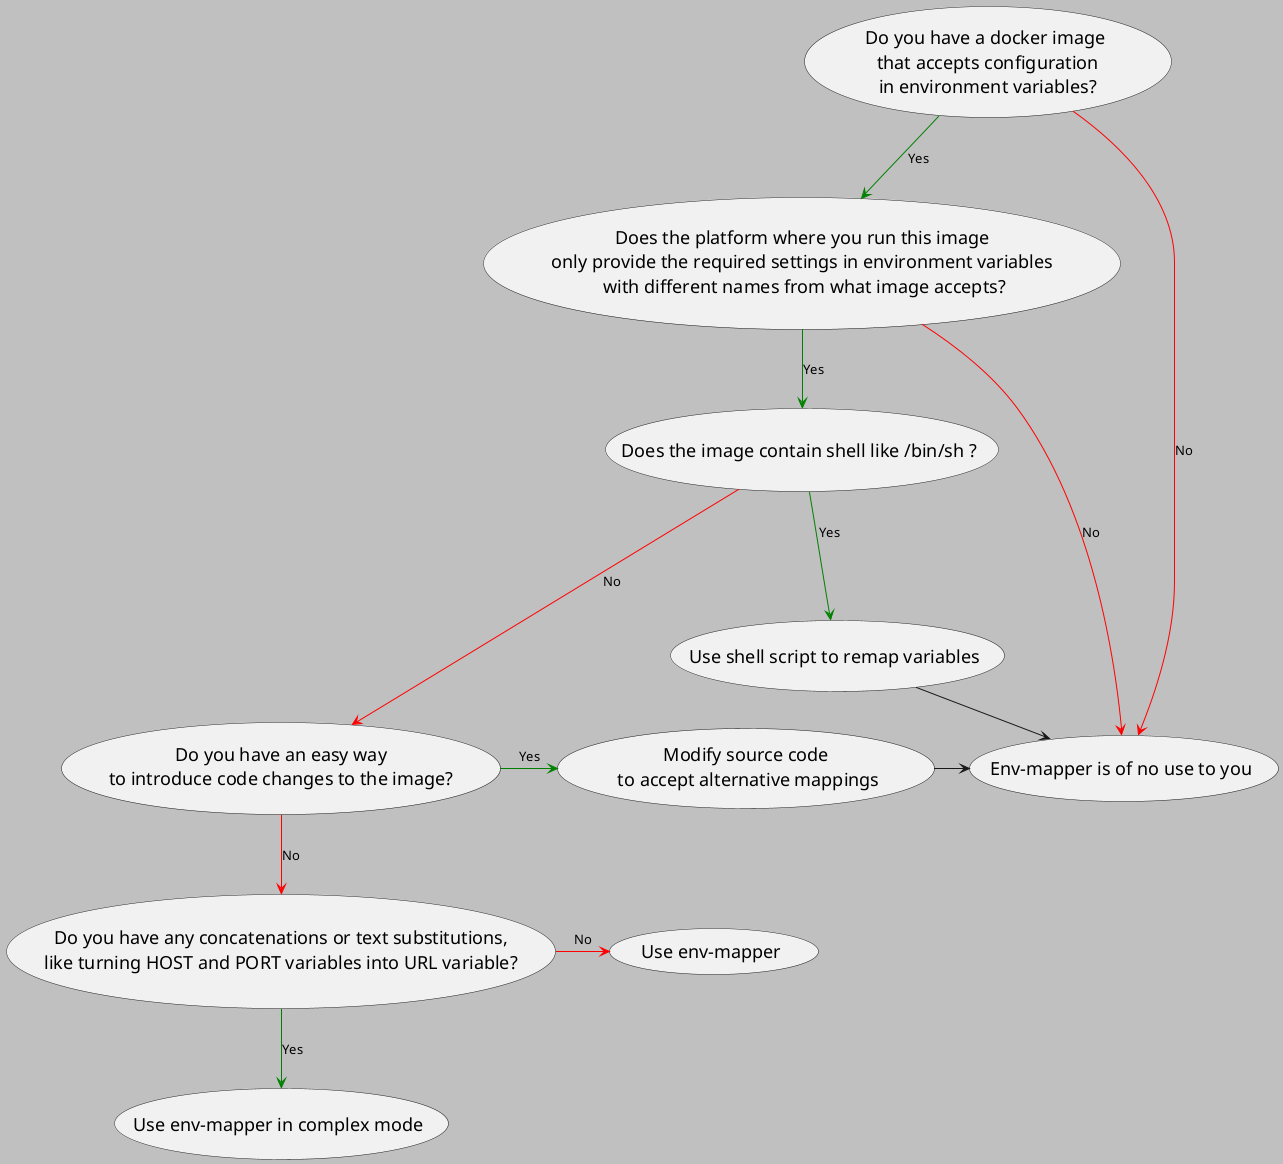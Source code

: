 @startuml
skinparam UsecaseFontSize 18
skinparam backgroundColor #silver


(Do you have a docker image\n that accepts configuration\n in environment variables?) as (image)
(Env-mapper is of no use to you) as (no)
(Does the platform where you run this image\nonly provide the required settings in environment variables\n with different names from what image accepts?) as (platform)
(Does the image contain shell like /bin/sh ?) as (has-shell)
(Do you have an easy way\nto introduce code changes to the image?) as (author)
(Use shell script to remap variables) as (use-shell)
(Do you have any concatenations or text substitutions,\nlike turning HOST and PORT variables into URL variable?) as (subst)
(Use env-mapper) as (use)
(Use env-mapper in complex mode) as (use-complex)
(Modify source code\n to accept alternative mappings) as (code)
(image)-[#green]->(platform) : Yes
(image)-[#red]>(no) : No
(platform)-[#green]->(has-shell) : Yes
(platform)-[#red]>(no) : No
(has-shell)-[#green]->(use-shell) : Yes
(use-shell)->(no)
(has-shell)-[#red]-->(author) : No
(author)-[#green]>(code) : Yes
(code)->(no)
(author)-[#red]->(subst) : No
(subst)-[#red]>(use) : No
(subst)-[#green]->(use-complex): Yes
@enduml